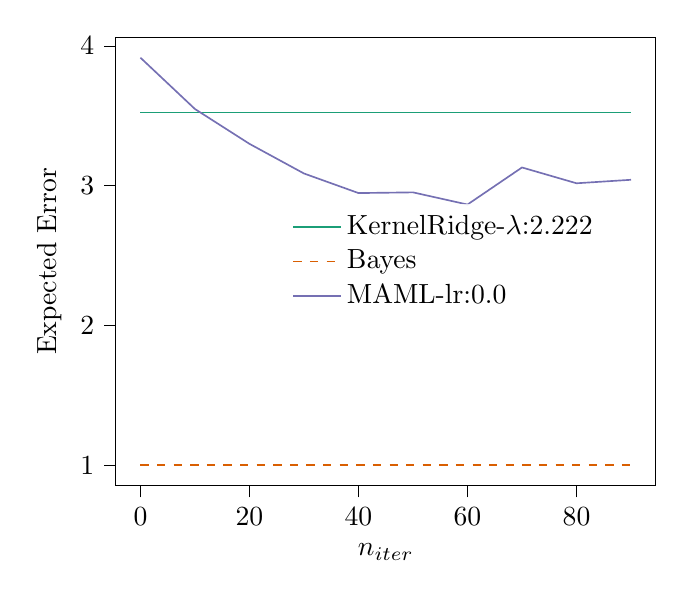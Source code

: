 % This file was created with tikzplotlib v0.10.1.
\begin{tikzpicture}

\definecolor{chocolate217952}{RGB}{217,95,2}
\definecolor{darkcyan27158119}{RGB}{27,158,119}
\definecolor{darkgray176}{RGB}{176,176,176}
\definecolor{lightslategray117112179}{RGB}{117,112,179}

\begin{axis}[
legend cell align={left},
legend style={fill opacity=0.8, draw opacity=1, text opacity=1, at={(0.91,0.5)}, anchor=east, draw=none},
tick align=outside,
tick pos=left,
x grid style={darkgray176},
xlabel={\(\displaystyle n_{iter}\)},
xmin=-4.5, xmax=94.5,
xtick style={color=black},
y grid style={darkgray176},
ylabel={Expected Error},
ymin=0.855, ymax=4.061,
ytick style={color=black}
]
\addplot [semithick, darkcyan27158119]
table {%
0 3.524
10 3.524
20 3.524
30 3.524
40 3.524
50 3.524
60 3.524
70 3.524
80 3.524
90 3.524
};
\addlegendentry{KernelRidge-$\lambda$:2.222}
\addplot [semithick, chocolate217952, dashed]
table {%
0 1.001
10 1.001
20 1.001
30 1.001
40 1.001
50 1.001
60 1.001
70 1.001
80 1.001
90 1.001
};
\addlegendentry{Bayes}
\addplot [semithick, lightslategray117112179]
table {%
0 3.915
10 3.548
20 3.299
30 3.087
40 2.947
50 2.952
60 2.865
70 3.13
80 3.017
90 3.042
};
\addlegendentry{MAML-lr:0.0}
\end{axis}

\end{tikzpicture}
